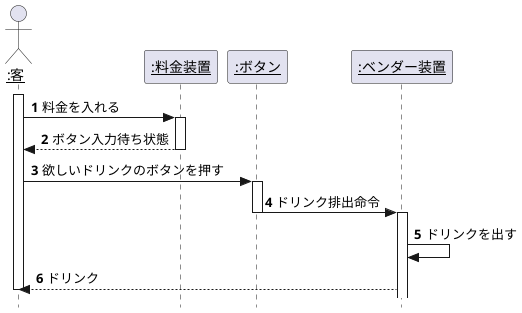 @startuml 6-4シーケンス図
hide footbox
autonumber
skinparam style strictuml

actor "<u>:客</u>" as user
participant "<u>:料金装置</u>" as money
participant "<u>:ボタン</u>" as button
participant "<u>:ベンダー装置</u>" as vendor

activate user
user -> money :料金を入れる
    activate money
        user <-- money :ボタン入力待ち状態
    deactivate money

        user -> button :欲しいドリンクのボタンを押す
        activate button
            button -> vendor :ドリンク排出命令
        deactivate button
        
            activate vendor
            deactivate vendor

            vendor -> vendor :ドリンクを出す
            user <-- vendor :ドリンク

deactivate user

@enduml